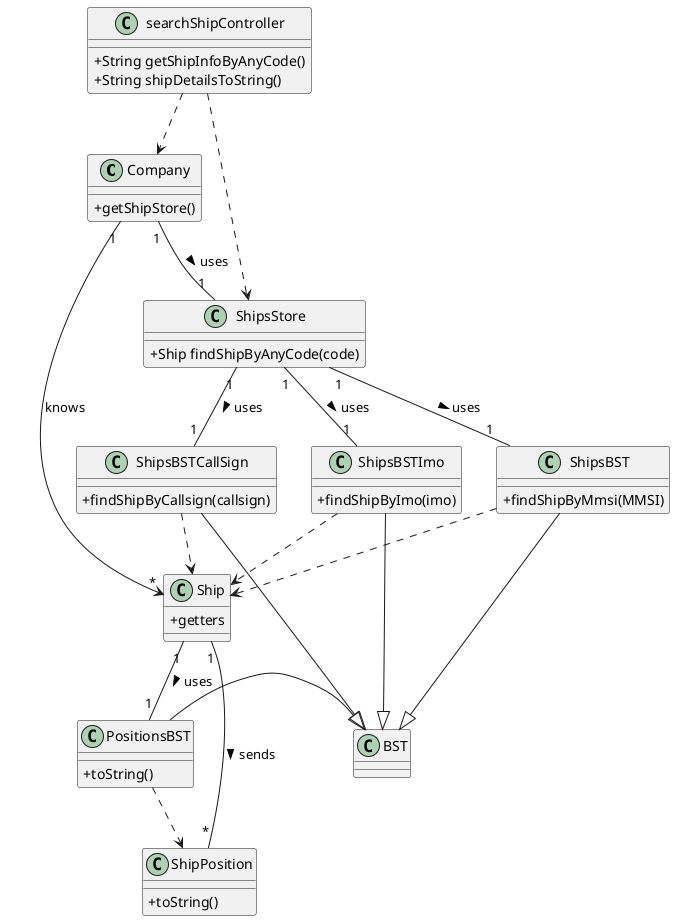 @startuml
skinparam classAttributeIconSize 0

class Company{
    +getShipStore()
}
class BST{}

class ShipsStore{
    +Ship findShipByAnyCode(code)
}
class Ship {
    +getters
}

class ShipsBST{
    +findShipByMmsi(MMSI)
}

class ShipsBSTImo{
    +findShipByImo(imo)
}
class ShipsBSTCallSign{
     +findShipByCallsign(callsign)
 }

class ShipPosition{
    +toString()
}

class PositionsBST {
    +toString()
}


class searchShipController {
    +String getShipInfoByAnyCode()
    +String shipDetailsToString()
}


searchShipController ..> Company
searchShipController ..> ShipsStore
Company "1" --> "*" Ship : knows
Company "1" -- "1" ShipsStore : uses >
ShipsStore "1" -- "1" ShipsBSTCallSign : uses >
ShipsStore "1" -- "1" ShipsBST : uses >
ShipsStore "1" -- "1" ShipsBSTImo : uses >
ShipsBST ..> Ship
ShipsBSTImo ..> Ship
ShipsBSTCallSign ..> Ship
Ship "1" -- "*" ShipPosition : sends >
Ship "1" -- "1" PositionsBST : uses >
PositionsBST ..> ShipPosition
ShipsBST -|> BST
ShipsBSTImo -|> BST
ShipsBSTCallSign -|> BST
PositionsBST -|> BST

@enduml
